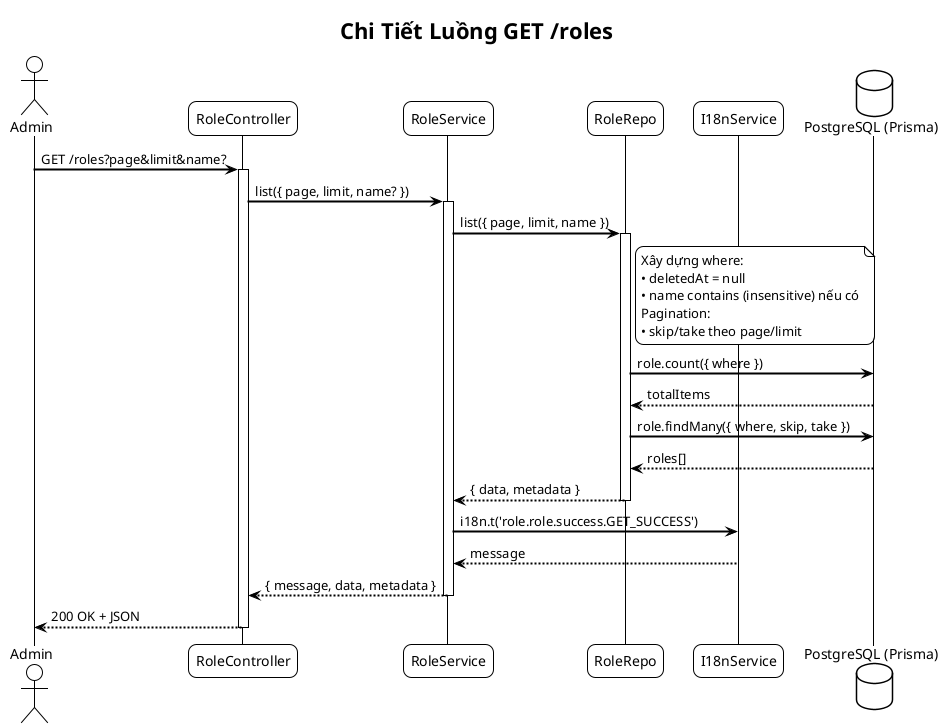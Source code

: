 @startuml Role - Get List Sequence
!theme plain
skinparam backgroundColor #FFFFFF
skinparam sequenceArrowThickness 2
skinparam roundcorner 16

title Chi Tiết Luồng GET /roles

actor "Admin" as A
participant "RoleController" as RC
participant "RoleService" as RS
participant "RoleRepo" as RR
participant "I18nService" as IS
database "PostgreSQL (Prisma)" as DB

A -> RC: GET /roles?page&limit&name?
activate RC

RC -> RS: list({ page, limit, name? })
activate RS

RS -> RR: list({ page, limit, name })
activate RR

note right of RR
Xây dựng where:
• deletedAt = null
• name contains (insensitive) nếu có
Pagination:
• skip/take theo page/limit
end note

RR -> DB: role.count({ where })
DB --> RR: totalItems
RR -> DB: role.findMany({ where, skip, take })
DB --> RR: roles[]
RR --> RS: { data, metadata }
deactivate RR

RS -> IS: i18n.t('role.role.success.GET_SUCCESS')
IS --> RS: message
RS --> RC: { message, data, metadata }
deactivate RS

RC --> A: 200 OK + JSON
deactivate RC

@enduml


